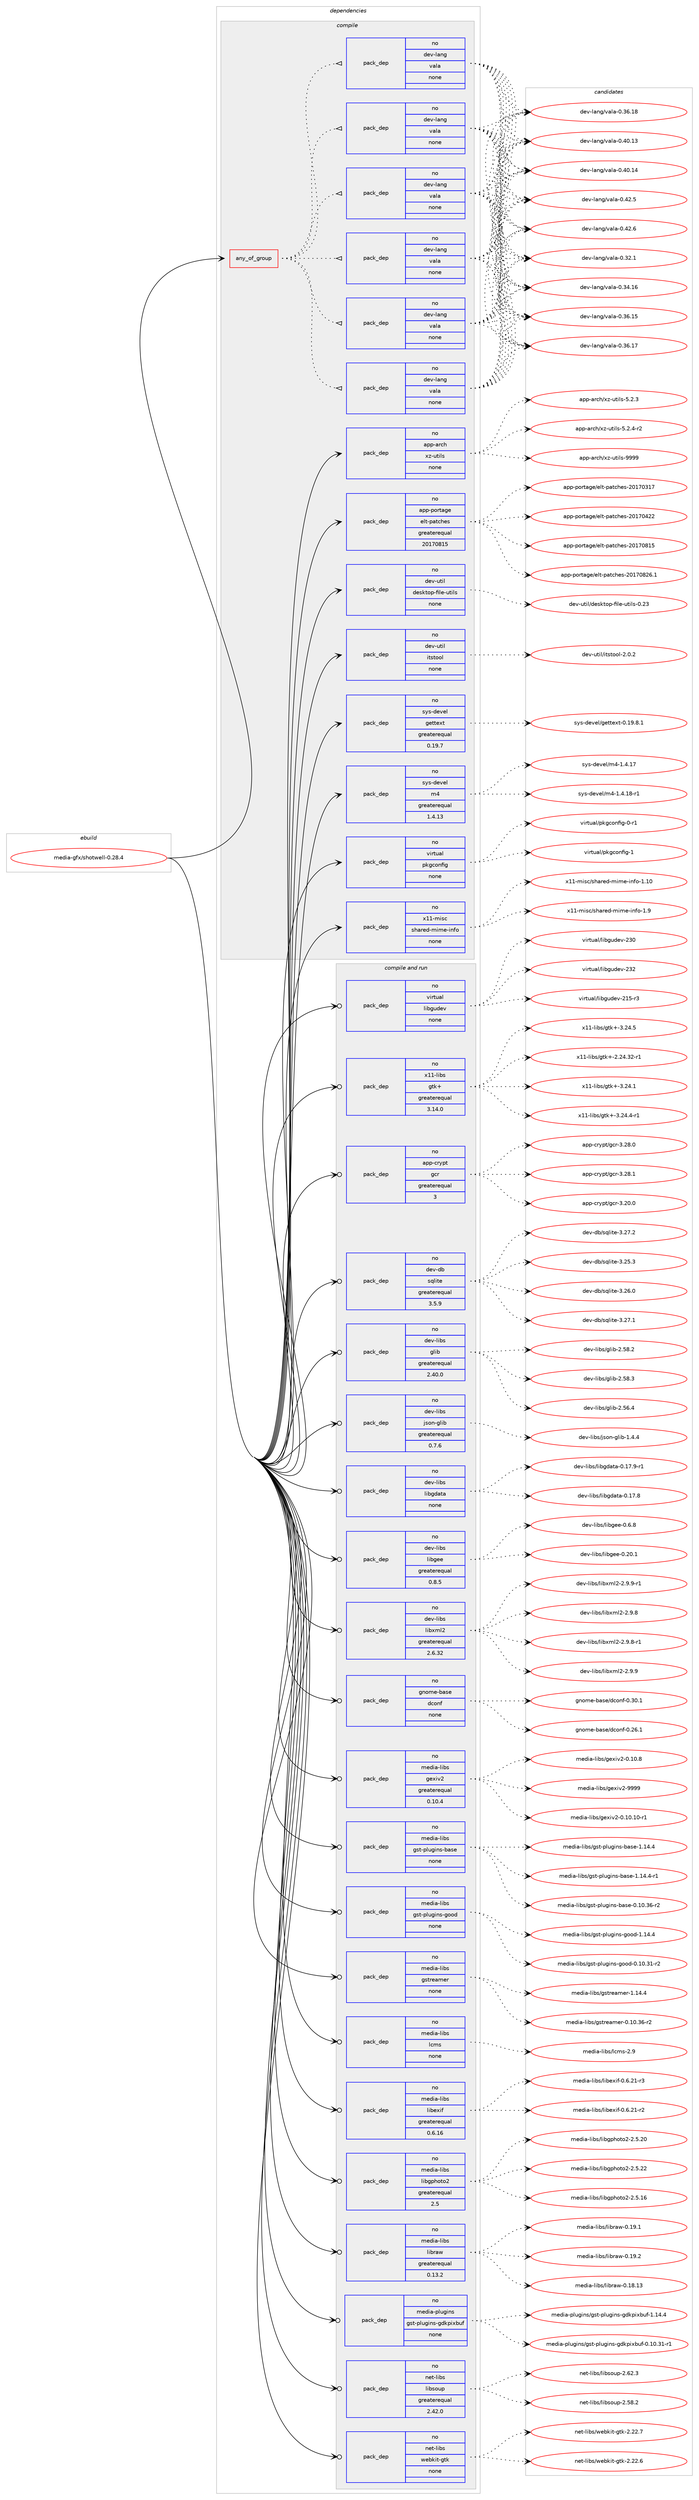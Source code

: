 digraph prolog {

# *************
# Graph options
# *************

newrank=true;
concentrate=true;
compound=true;
graph [rankdir=LR,fontname=Helvetica,fontsize=10,ranksep=1.5];#, ranksep=2.5, nodesep=0.2];
edge  [arrowhead=vee];
node  [fontname=Helvetica,fontsize=10];

# **********
# The ebuild
# **********

subgraph cluster_leftcol {
color=gray;
rank=same;
label=<<i>ebuild</i>>;
id [label="media-gfx/shotwell-0.28.4", color=red, width=4, href="../media-gfx/shotwell-0.28.4.svg"];
}

# ****************
# The dependencies
# ****************

subgraph cluster_midcol {
color=gray;
label=<<i>dependencies</i>>;
subgraph cluster_compile {
fillcolor="#eeeeee";
style=filled;
label=<<i>compile</i>>;
subgraph any24938 {
dependency1607715 [label=<<TABLE BORDER="0" CELLBORDER="1" CELLSPACING="0" CELLPADDING="4"><TR><TD CELLPADDING="10">any_of_group</TD></TR></TABLE>>, shape=none, color=red];subgraph pack1148778 {
dependency1607716 [label=<<TABLE BORDER="0" CELLBORDER="1" CELLSPACING="0" CELLPADDING="4" WIDTH="220"><TR><TD ROWSPAN="6" CELLPADDING="30">pack_dep</TD></TR><TR><TD WIDTH="110">no</TD></TR><TR><TD>dev-lang</TD></TR><TR><TD>vala</TD></TR><TR><TD>none</TD></TR><TR><TD></TD></TR></TABLE>>, shape=none, color=blue];
}
dependency1607715:e -> dependency1607716:w [weight=20,style="dotted",arrowhead="oinv"];
subgraph pack1148779 {
dependency1607717 [label=<<TABLE BORDER="0" CELLBORDER="1" CELLSPACING="0" CELLPADDING="4" WIDTH="220"><TR><TD ROWSPAN="6" CELLPADDING="30">pack_dep</TD></TR><TR><TD WIDTH="110">no</TD></TR><TR><TD>dev-lang</TD></TR><TR><TD>vala</TD></TR><TR><TD>none</TD></TR><TR><TD></TD></TR></TABLE>>, shape=none, color=blue];
}
dependency1607715:e -> dependency1607717:w [weight=20,style="dotted",arrowhead="oinv"];
subgraph pack1148780 {
dependency1607718 [label=<<TABLE BORDER="0" CELLBORDER="1" CELLSPACING="0" CELLPADDING="4" WIDTH="220"><TR><TD ROWSPAN="6" CELLPADDING="30">pack_dep</TD></TR><TR><TD WIDTH="110">no</TD></TR><TR><TD>dev-lang</TD></TR><TR><TD>vala</TD></TR><TR><TD>none</TD></TR><TR><TD></TD></TR></TABLE>>, shape=none, color=blue];
}
dependency1607715:e -> dependency1607718:w [weight=20,style="dotted",arrowhead="oinv"];
subgraph pack1148781 {
dependency1607719 [label=<<TABLE BORDER="0" CELLBORDER="1" CELLSPACING="0" CELLPADDING="4" WIDTH="220"><TR><TD ROWSPAN="6" CELLPADDING="30">pack_dep</TD></TR><TR><TD WIDTH="110">no</TD></TR><TR><TD>dev-lang</TD></TR><TR><TD>vala</TD></TR><TR><TD>none</TD></TR><TR><TD></TD></TR></TABLE>>, shape=none, color=blue];
}
dependency1607715:e -> dependency1607719:w [weight=20,style="dotted",arrowhead="oinv"];
subgraph pack1148782 {
dependency1607720 [label=<<TABLE BORDER="0" CELLBORDER="1" CELLSPACING="0" CELLPADDING="4" WIDTH="220"><TR><TD ROWSPAN="6" CELLPADDING="30">pack_dep</TD></TR><TR><TD WIDTH="110">no</TD></TR><TR><TD>dev-lang</TD></TR><TR><TD>vala</TD></TR><TR><TD>none</TD></TR><TR><TD></TD></TR></TABLE>>, shape=none, color=blue];
}
dependency1607715:e -> dependency1607720:w [weight=20,style="dotted",arrowhead="oinv"];
subgraph pack1148783 {
dependency1607721 [label=<<TABLE BORDER="0" CELLBORDER="1" CELLSPACING="0" CELLPADDING="4" WIDTH="220"><TR><TD ROWSPAN="6" CELLPADDING="30">pack_dep</TD></TR><TR><TD WIDTH="110">no</TD></TR><TR><TD>dev-lang</TD></TR><TR><TD>vala</TD></TR><TR><TD>none</TD></TR><TR><TD></TD></TR></TABLE>>, shape=none, color=blue];
}
dependency1607715:e -> dependency1607721:w [weight=20,style="dotted",arrowhead="oinv"];
}
id:e -> dependency1607715:w [weight=20,style="solid",arrowhead="vee"];
subgraph pack1148784 {
dependency1607722 [label=<<TABLE BORDER="0" CELLBORDER="1" CELLSPACING="0" CELLPADDING="4" WIDTH="220"><TR><TD ROWSPAN="6" CELLPADDING="30">pack_dep</TD></TR><TR><TD WIDTH="110">no</TD></TR><TR><TD>app-arch</TD></TR><TR><TD>xz-utils</TD></TR><TR><TD>none</TD></TR><TR><TD></TD></TR></TABLE>>, shape=none, color=blue];
}
id:e -> dependency1607722:w [weight=20,style="solid",arrowhead="vee"];
subgraph pack1148785 {
dependency1607723 [label=<<TABLE BORDER="0" CELLBORDER="1" CELLSPACING="0" CELLPADDING="4" WIDTH="220"><TR><TD ROWSPAN="6" CELLPADDING="30">pack_dep</TD></TR><TR><TD WIDTH="110">no</TD></TR><TR><TD>app-portage</TD></TR><TR><TD>elt-patches</TD></TR><TR><TD>greaterequal</TD></TR><TR><TD>20170815</TD></TR></TABLE>>, shape=none, color=blue];
}
id:e -> dependency1607723:w [weight=20,style="solid",arrowhead="vee"];
subgraph pack1148786 {
dependency1607724 [label=<<TABLE BORDER="0" CELLBORDER="1" CELLSPACING="0" CELLPADDING="4" WIDTH="220"><TR><TD ROWSPAN="6" CELLPADDING="30">pack_dep</TD></TR><TR><TD WIDTH="110">no</TD></TR><TR><TD>dev-util</TD></TR><TR><TD>desktop-file-utils</TD></TR><TR><TD>none</TD></TR><TR><TD></TD></TR></TABLE>>, shape=none, color=blue];
}
id:e -> dependency1607724:w [weight=20,style="solid",arrowhead="vee"];
subgraph pack1148787 {
dependency1607725 [label=<<TABLE BORDER="0" CELLBORDER="1" CELLSPACING="0" CELLPADDING="4" WIDTH="220"><TR><TD ROWSPAN="6" CELLPADDING="30">pack_dep</TD></TR><TR><TD WIDTH="110">no</TD></TR><TR><TD>dev-util</TD></TR><TR><TD>itstool</TD></TR><TR><TD>none</TD></TR><TR><TD></TD></TR></TABLE>>, shape=none, color=blue];
}
id:e -> dependency1607725:w [weight=20,style="solid",arrowhead="vee"];
subgraph pack1148788 {
dependency1607726 [label=<<TABLE BORDER="0" CELLBORDER="1" CELLSPACING="0" CELLPADDING="4" WIDTH="220"><TR><TD ROWSPAN="6" CELLPADDING="30">pack_dep</TD></TR><TR><TD WIDTH="110">no</TD></TR><TR><TD>sys-devel</TD></TR><TR><TD>gettext</TD></TR><TR><TD>greaterequal</TD></TR><TR><TD>0.19.7</TD></TR></TABLE>>, shape=none, color=blue];
}
id:e -> dependency1607726:w [weight=20,style="solid",arrowhead="vee"];
subgraph pack1148789 {
dependency1607727 [label=<<TABLE BORDER="0" CELLBORDER="1" CELLSPACING="0" CELLPADDING="4" WIDTH="220"><TR><TD ROWSPAN="6" CELLPADDING="30">pack_dep</TD></TR><TR><TD WIDTH="110">no</TD></TR><TR><TD>sys-devel</TD></TR><TR><TD>m4</TD></TR><TR><TD>greaterequal</TD></TR><TR><TD>1.4.13</TD></TR></TABLE>>, shape=none, color=blue];
}
id:e -> dependency1607727:w [weight=20,style="solid",arrowhead="vee"];
subgraph pack1148790 {
dependency1607728 [label=<<TABLE BORDER="0" CELLBORDER="1" CELLSPACING="0" CELLPADDING="4" WIDTH="220"><TR><TD ROWSPAN="6" CELLPADDING="30">pack_dep</TD></TR><TR><TD WIDTH="110">no</TD></TR><TR><TD>virtual</TD></TR><TR><TD>pkgconfig</TD></TR><TR><TD>none</TD></TR><TR><TD></TD></TR></TABLE>>, shape=none, color=blue];
}
id:e -> dependency1607728:w [weight=20,style="solid",arrowhead="vee"];
subgraph pack1148791 {
dependency1607729 [label=<<TABLE BORDER="0" CELLBORDER="1" CELLSPACING="0" CELLPADDING="4" WIDTH="220"><TR><TD ROWSPAN="6" CELLPADDING="30">pack_dep</TD></TR><TR><TD WIDTH="110">no</TD></TR><TR><TD>x11-misc</TD></TR><TR><TD>shared-mime-info</TD></TR><TR><TD>none</TD></TR><TR><TD></TD></TR></TABLE>>, shape=none, color=blue];
}
id:e -> dependency1607729:w [weight=20,style="solid",arrowhead="vee"];
}
subgraph cluster_compileandrun {
fillcolor="#eeeeee";
style=filled;
label=<<i>compile and run</i>>;
subgraph pack1148792 {
dependency1607730 [label=<<TABLE BORDER="0" CELLBORDER="1" CELLSPACING="0" CELLPADDING="4" WIDTH="220"><TR><TD ROWSPAN="6" CELLPADDING="30">pack_dep</TD></TR><TR><TD WIDTH="110">no</TD></TR><TR><TD>app-crypt</TD></TR><TR><TD>gcr</TD></TR><TR><TD>greaterequal</TD></TR><TR><TD>3</TD></TR></TABLE>>, shape=none, color=blue];
}
id:e -> dependency1607730:w [weight=20,style="solid",arrowhead="odotvee"];
subgraph pack1148793 {
dependency1607731 [label=<<TABLE BORDER="0" CELLBORDER="1" CELLSPACING="0" CELLPADDING="4" WIDTH="220"><TR><TD ROWSPAN="6" CELLPADDING="30">pack_dep</TD></TR><TR><TD WIDTH="110">no</TD></TR><TR><TD>dev-db</TD></TR><TR><TD>sqlite</TD></TR><TR><TD>greaterequal</TD></TR><TR><TD>3.5.9</TD></TR></TABLE>>, shape=none, color=blue];
}
id:e -> dependency1607731:w [weight=20,style="solid",arrowhead="odotvee"];
subgraph pack1148794 {
dependency1607732 [label=<<TABLE BORDER="0" CELLBORDER="1" CELLSPACING="0" CELLPADDING="4" WIDTH="220"><TR><TD ROWSPAN="6" CELLPADDING="30">pack_dep</TD></TR><TR><TD WIDTH="110">no</TD></TR><TR><TD>dev-libs</TD></TR><TR><TD>glib</TD></TR><TR><TD>greaterequal</TD></TR><TR><TD>2.40.0</TD></TR></TABLE>>, shape=none, color=blue];
}
id:e -> dependency1607732:w [weight=20,style="solid",arrowhead="odotvee"];
subgraph pack1148795 {
dependency1607733 [label=<<TABLE BORDER="0" CELLBORDER="1" CELLSPACING="0" CELLPADDING="4" WIDTH="220"><TR><TD ROWSPAN="6" CELLPADDING="30">pack_dep</TD></TR><TR><TD WIDTH="110">no</TD></TR><TR><TD>dev-libs</TD></TR><TR><TD>json-glib</TD></TR><TR><TD>greaterequal</TD></TR><TR><TD>0.7.6</TD></TR></TABLE>>, shape=none, color=blue];
}
id:e -> dependency1607733:w [weight=20,style="solid",arrowhead="odotvee"];
subgraph pack1148796 {
dependency1607734 [label=<<TABLE BORDER="0" CELLBORDER="1" CELLSPACING="0" CELLPADDING="4" WIDTH="220"><TR><TD ROWSPAN="6" CELLPADDING="30">pack_dep</TD></TR><TR><TD WIDTH="110">no</TD></TR><TR><TD>dev-libs</TD></TR><TR><TD>libgdata</TD></TR><TR><TD>none</TD></TR><TR><TD></TD></TR></TABLE>>, shape=none, color=blue];
}
id:e -> dependency1607734:w [weight=20,style="solid",arrowhead="odotvee"];
subgraph pack1148797 {
dependency1607735 [label=<<TABLE BORDER="0" CELLBORDER="1" CELLSPACING="0" CELLPADDING="4" WIDTH="220"><TR><TD ROWSPAN="6" CELLPADDING="30">pack_dep</TD></TR><TR><TD WIDTH="110">no</TD></TR><TR><TD>dev-libs</TD></TR><TR><TD>libgee</TD></TR><TR><TD>greaterequal</TD></TR><TR><TD>0.8.5</TD></TR></TABLE>>, shape=none, color=blue];
}
id:e -> dependency1607735:w [weight=20,style="solid",arrowhead="odotvee"];
subgraph pack1148798 {
dependency1607736 [label=<<TABLE BORDER="0" CELLBORDER="1" CELLSPACING="0" CELLPADDING="4" WIDTH="220"><TR><TD ROWSPAN="6" CELLPADDING="30">pack_dep</TD></TR><TR><TD WIDTH="110">no</TD></TR><TR><TD>dev-libs</TD></TR><TR><TD>libxml2</TD></TR><TR><TD>greaterequal</TD></TR><TR><TD>2.6.32</TD></TR></TABLE>>, shape=none, color=blue];
}
id:e -> dependency1607736:w [weight=20,style="solid",arrowhead="odotvee"];
subgraph pack1148799 {
dependency1607737 [label=<<TABLE BORDER="0" CELLBORDER="1" CELLSPACING="0" CELLPADDING="4" WIDTH="220"><TR><TD ROWSPAN="6" CELLPADDING="30">pack_dep</TD></TR><TR><TD WIDTH="110">no</TD></TR><TR><TD>gnome-base</TD></TR><TR><TD>dconf</TD></TR><TR><TD>none</TD></TR><TR><TD></TD></TR></TABLE>>, shape=none, color=blue];
}
id:e -> dependency1607737:w [weight=20,style="solid",arrowhead="odotvee"];
subgraph pack1148800 {
dependency1607738 [label=<<TABLE BORDER="0" CELLBORDER="1" CELLSPACING="0" CELLPADDING="4" WIDTH="220"><TR><TD ROWSPAN="6" CELLPADDING="30">pack_dep</TD></TR><TR><TD WIDTH="110">no</TD></TR><TR><TD>media-libs</TD></TR><TR><TD>gexiv2</TD></TR><TR><TD>greaterequal</TD></TR><TR><TD>0.10.4</TD></TR></TABLE>>, shape=none, color=blue];
}
id:e -> dependency1607738:w [weight=20,style="solid",arrowhead="odotvee"];
subgraph pack1148801 {
dependency1607739 [label=<<TABLE BORDER="0" CELLBORDER="1" CELLSPACING="0" CELLPADDING="4" WIDTH="220"><TR><TD ROWSPAN="6" CELLPADDING="30">pack_dep</TD></TR><TR><TD WIDTH="110">no</TD></TR><TR><TD>media-libs</TD></TR><TR><TD>gst-plugins-base</TD></TR><TR><TD>none</TD></TR><TR><TD></TD></TR></TABLE>>, shape=none, color=blue];
}
id:e -> dependency1607739:w [weight=20,style="solid",arrowhead="odotvee"];
subgraph pack1148802 {
dependency1607740 [label=<<TABLE BORDER="0" CELLBORDER="1" CELLSPACING="0" CELLPADDING="4" WIDTH="220"><TR><TD ROWSPAN="6" CELLPADDING="30">pack_dep</TD></TR><TR><TD WIDTH="110">no</TD></TR><TR><TD>media-libs</TD></TR><TR><TD>gst-plugins-good</TD></TR><TR><TD>none</TD></TR><TR><TD></TD></TR></TABLE>>, shape=none, color=blue];
}
id:e -> dependency1607740:w [weight=20,style="solid",arrowhead="odotvee"];
subgraph pack1148803 {
dependency1607741 [label=<<TABLE BORDER="0" CELLBORDER="1" CELLSPACING="0" CELLPADDING="4" WIDTH="220"><TR><TD ROWSPAN="6" CELLPADDING="30">pack_dep</TD></TR><TR><TD WIDTH="110">no</TD></TR><TR><TD>media-libs</TD></TR><TR><TD>gstreamer</TD></TR><TR><TD>none</TD></TR><TR><TD></TD></TR></TABLE>>, shape=none, color=blue];
}
id:e -> dependency1607741:w [weight=20,style="solid",arrowhead="odotvee"];
subgraph pack1148804 {
dependency1607742 [label=<<TABLE BORDER="0" CELLBORDER="1" CELLSPACING="0" CELLPADDING="4" WIDTH="220"><TR><TD ROWSPAN="6" CELLPADDING="30">pack_dep</TD></TR><TR><TD WIDTH="110">no</TD></TR><TR><TD>media-libs</TD></TR><TR><TD>lcms</TD></TR><TR><TD>none</TD></TR><TR><TD></TD></TR></TABLE>>, shape=none, color=blue];
}
id:e -> dependency1607742:w [weight=20,style="solid",arrowhead="odotvee"];
subgraph pack1148805 {
dependency1607743 [label=<<TABLE BORDER="0" CELLBORDER="1" CELLSPACING="0" CELLPADDING="4" WIDTH="220"><TR><TD ROWSPAN="6" CELLPADDING="30">pack_dep</TD></TR><TR><TD WIDTH="110">no</TD></TR><TR><TD>media-libs</TD></TR><TR><TD>libexif</TD></TR><TR><TD>greaterequal</TD></TR><TR><TD>0.6.16</TD></TR></TABLE>>, shape=none, color=blue];
}
id:e -> dependency1607743:w [weight=20,style="solid",arrowhead="odotvee"];
subgraph pack1148806 {
dependency1607744 [label=<<TABLE BORDER="0" CELLBORDER="1" CELLSPACING="0" CELLPADDING="4" WIDTH="220"><TR><TD ROWSPAN="6" CELLPADDING="30">pack_dep</TD></TR><TR><TD WIDTH="110">no</TD></TR><TR><TD>media-libs</TD></TR><TR><TD>libgphoto2</TD></TR><TR><TD>greaterequal</TD></TR><TR><TD>2.5</TD></TR></TABLE>>, shape=none, color=blue];
}
id:e -> dependency1607744:w [weight=20,style="solid",arrowhead="odotvee"];
subgraph pack1148807 {
dependency1607745 [label=<<TABLE BORDER="0" CELLBORDER="1" CELLSPACING="0" CELLPADDING="4" WIDTH="220"><TR><TD ROWSPAN="6" CELLPADDING="30">pack_dep</TD></TR><TR><TD WIDTH="110">no</TD></TR><TR><TD>media-libs</TD></TR><TR><TD>libraw</TD></TR><TR><TD>greaterequal</TD></TR><TR><TD>0.13.2</TD></TR></TABLE>>, shape=none, color=blue];
}
id:e -> dependency1607745:w [weight=20,style="solid",arrowhead="odotvee"];
subgraph pack1148808 {
dependency1607746 [label=<<TABLE BORDER="0" CELLBORDER="1" CELLSPACING="0" CELLPADDING="4" WIDTH="220"><TR><TD ROWSPAN="6" CELLPADDING="30">pack_dep</TD></TR><TR><TD WIDTH="110">no</TD></TR><TR><TD>media-plugins</TD></TR><TR><TD>gst-plugins-gdkpixbuf</TD></TR><TR><TD>none</TD></TR><TR><TD></TD></TR></TABLE>>, shape=none, color=blue];
}
id:e -> dependency1607746:w [weight=20,style="solid",arrowhead="odotvee"];
subgraph pack1148809 {
dependency1607747 [label=<<TABLE BORDER="0" CELLBORDER="1" CELLSPACING="0" CELLPADDING="4" WIDTH="220"><TR><TD ROWSPAN="6" CELLPADDING="30">pack_dep</TD></TR><TR><TD WIDTH="110">no</TD></TR><TR><TD>net-libs</TD></TR><TR><TD>libsoup</TD></TR><TR><TD>greaterequal</TD></TR><TR><TD>2.42.0</TD></TR></TABLE>>, shape=none, color=blue];
}
id:e -> dependency1607747:w [weight=20,style="solid",arrowhead="odotvee"];
subgraph pack1148810 {
dependency1607748 [label=<<TABLE BORDER="0" CELLBORDER="1" CELLSPACING="0" CELLPADDING="4" WIDTH="220"><TR><TD ROWSPAN="6" CELLPADDING="30">pack_dep</TD></TR><TR><TD WIDTH="110">no</TD></TR><TR><TD>net-libs</TD></TR><TR><TD>webkit-gtk</TD></TR><TR><TD>none</TD></TR><TR><TD></TD></TR></TABLE>>, shape=none, color=blue];
}
id:e -> dependency1607748:w [weight=20,style="solid",arrowhead="odotvee"];
subgraph pack1148811 {
dependency1607749 [label=<<TABLE BORDER="0" CELLBORDER="1" CELLSPACING="0" CELLPADDING="4" WIDTH="220"><TR><TD ROWSPAN="6" CELLPADDING="30">pack_dep</TD></TR><TR><TD WIDTH="110">no</TD></TR><TR><TD>virtual</TD></TR><TR><TD>libgudev</TD></TR><TR><TD>none</TD></TR><TR><TD></TD></TR></TABLE>>, shape=none, color=blue];
}
id:e -> dependency1607749:w [weight=20,style="solid",arrowhead="odotvee"];
subgraph pack1148812 {
dependency1607750 [label=<<TABLE BORDER="0" CELLBORDER="1" CELLSPACING="0" CELLPADDING="4" WIDTH="220"><TR><TD ROWSPAN="6" CELLPADDING="30">pack_dep</TD></TR><TR><TD WIDTH="110">no</TD></TR><TR><TD>x11-libs</TD></TR><TR><TD>gtk+</TD></TR><TR><TD>greaterequal</TD></TR><TR><TD>3.14.0</TD></TR></TABLE>>, shape=none, color=blue];
}
id:e -> dependency1607750:w [weight=20,style="solid",arrowhead="odotvee"];
}
subgraph cluster_run {
fillcolor="#eeeeee";
style=filled;
label=<<i>run</i>>;
}
}

# **************
# The candidates
# **************

subgraph cluster_choices {
rank=same;
color=gray;
label=<<i>candidates</i>>;

subgraph choice1148778 {
color=black;
nodesep=1;
choice100101118451089711010347118971089745484651504649 [label="dev-lang/vala-0.32.1", color=red, width=4,href="../dev-lang/vala-0.32.1.svg"];
choice10010111845108971101034711897108974548465152464954 [label="dev-lang/vala-0.34.16", color=red, width=4,href="../dev-lang/vala-0.34.16.svg"];
choice10010111845108971101034711897108974548465154464953 [label="dev-lang/vala-0.36.15", color=red, width=4,href="../dev-lang/vala-0.36.15.svg"];
choice10010111845108971101034711897108974548465154464955 [label="dev-lang/vala-0.36.17", color=red, width=4,href="../dev-lang/vala-0.36.17.svg"];
choice10010111845108971101034711897108974548465154464956 [label="dev-lang/vala-0.36.18", color=red, width=4,href="../dev-lang/vala-0.36.18.svg"];
choice10010111845108971101034711897108974548465248464951 [label="dev-lang/vala-0.40.13", color=red, width=4,href="../dev-lang/vala-0.40.13.svg"];
choice10010111845108971101034711897108974548465248464952 [label="dev-lang/vala-0.40.14", color=red, width=4,href="../dev-lang/vala-0.40.14.svg"];
choice100101118451089711010347118971089745484652504653 [label="dev-lang/vala-0.42.5", color=red, width=4,href="../dev-lang/vala-0.42.5.svg"];
choice100101118451089711010347118971089745484652504654 [label="dev-lang/vala-0.42.6", color=red, width=4,href="../dev-lang/vala-0.42.6.svg"];
dependency1607716:e -> choice100101118451089711010347118971089745484651504649:w [style=dotted,weight="100"];
dependency1607716:e -> choice10010111845108971101034711897108974548465152464954:w [style=dotted,weight="100"];
dependency1607716:e -> choice10010111845108971101034711897108974548465154464953:w [style=dotted,weight="100"];
dependency1607716:e -> choice10010111845108971101034711897108974548465154464955:w [style=dotted,weight="100"];
dependency1607716:e -> choice10010111845108971101034711897108974548465154464956:w [style=dotted,weight="100"];
dependency1607716:e -> choice10010111845108971101034711897108974548465248464951:w [style=dotted,weight="100"];
dependency1607716:e -> choice10010111845108971101034711897108974548465248464952:w [style=dotted,weight="100"];
dependency1607716:e -> choice100101118451089711010347118971089745484652504653:w [style=dotted,weight="100"];
dependency1607716:e -> choice100101118451089711010347118971089745484652504654:w [style=dotted,weight="100"];
}
subgraph choice1148779 {
color=black;
nodesep=1;
choice100101118451089711010347118971089745484651504649 [label="dev-lang/vala-0.32.1", color=red, width=4,href="../dev-lang/vala-0.32.1.svg"];
choice10010111845108971101034711897108974548465152464954 [label="dev-lang/vala-0.34.16", color=red, width=4,href="../dev-lang/vala-0.34.16.svg"];
choice10010111845108971101034711897108974548465154464953 [label="dev-lang/vala-0.36.15", color=red, width=4,href="../dev-lang/vala-0.36.15.svg"];
choice10010111845108971101034711897108974548465154464955 [label="dev-lang/vala-0.36.17", color=red, width=4,href="../dev-lang/vala-0.36.17.svg"];
choice10010111845108971101034711897108974548465154464956 [label="dev-lang/vala-0.36.18", color=red, width=4,href="../dev-lang/vala-0.36.18.svg"];
choice10010111845108971101034711897108974548465248464951 [label="dev-lang/vala-0.40.13", color=red, width=4,href="../dev-lang/vala-0.40.13.svg"];
choice10010111845108971101034711897108974548465248464952 [label="dev-lang/vala-0.40.14", color=red, width=4,href="../dev-lang/vala-0.40.14.svg"];
choice100101118451089711010347118971089745484652504653 [label="dev-lang/vala-0.42.5", color=red, width=4,href="../dev-lang/vala-0.42.5.svg"];
choice100101118451089711010347118971089745484652504654 [label="dev-lang/vala-0.42.6", color=red, width=4,href="../dev-lang/vala-0.42.6.svg"];
dependency1607717:e -> choice100101118451089711010347118971089745484651504649:w [style=dotted,weight="100"];
dependency1607717:e -> choice10010111845108971101034711897108974548465152464954:w [style=dotted,weight="100"];
dependency1607717:e -> choice10010111845108971101034711897108974548465154464953:w [style=dotted,weight="100"];
dependency1607717:e -> choice10010111845108971101034711897108974548465154464955:w [style=dotted,weight="100"];
dependency1607717:e -> choice10010111845108971101034711897108974548465154464956:w [style=dotted,weight="100"];
dependency1607717:e -> choice10010111845108971101034711897108974548465248464951:w [style=dotted,weight="100"];
dependency1607717:e -> choice10010111845108971101034711897108974548465248464952:w [style=dotted,weight="100"];
dependency1607717:e -> choice100101118451089711010347118971089745484652504653:w [style=dotted,weight="100"];
dependency1607717:e -> choice100101118451089711010347118971089745484652504654:w [style=dotted,weight="100"];
}
subgraph choice1148780 {
color=black;
nodesep=1;
choice100101118451089711010347118971089745484651504649 [label="dev-lang/vala-0.32.1", color=red, width=4,href="../dev-lang/vala-0.32.1.svg"];
choice10010111845108971101034711897108974548465152464954 [label="dev-lang/vala-0.34.16", color=red, width=4,href="../dev-lang/vala-0.34.16.svg"];
choice10010111845108971101034711897108974548465154464953 [label="dev-lang/vala-0.36.15", color=red, width=4,href="../dev-lang/vala-0.36.15.svg"];
choice10010111845108971101034711897108974548465154464955 [label="dev-lang/vala-0.36.17", color=red, width=4,href="../dev-lang/vala-0.36.17.svg"];
choice10010111845108971101034711897108974548465154464956 [label="dev-lang/vala-0.36.18", color=red, width=4,href="../dev-lang/vala-0.36.18.svg"];
choice10010111845108971101034711897108974548465248464951 [label="dev-lang/vala-0.40.13", color=red, width=4,href="../dev-lang/vala-0.40.13.svg"];
choice10010111845108971101034711897108974548465248464952 [label="dev-lang/vala-0.40.14", color=red, width=4,href="../dev-lang/vala-0.40.14.svg"];
choice100101118451089711010347118971089745484652504653 [label="dev-lang/vala-0.42.5", color=red, width=4,href="../dev-lang/vala-0.42.5.svg"];
choice100101118451089711010347118971089745484652504654 [label="dev-lang/vala-0.42.6", color=red, width=4,href="../dev-lang/vala-0.42.6.svg"];
dependency1607718:e -> choice100101118451089711010347118971089745484651504649:w [style=dotted,weight="100"];
dependency1607718:e -> choice10010111845108971101034711897108974548465152464954:w [style=dotted,weight="100"];
dependency1607718:e -> choice10010111845108971101034711897108974548465154464953:w [style=dotted,weight="100"];
dependency1607718:e -> choice10010111845108971101034711897108974548465154464955:w [style=dotted,weight="100"];
dependency1607718:e -> choice10010111845108971101034711897108974548465154464956:w [style=dotted,weight="100"];
dependency1607718:e -> choice10010111845108971101034711897108974548465248464951:w [style=dotted,weight="100"];
dependency1607718:e -> choice10010111845108971101034711897108974548465248464952:w [style=dotted,weight="100"];
dependency1607718:e -> choice100101118451089711010347118971089745484652504653:w [style=dotted,weight="100"];
dependency1607718:e -> choice100101118451089711010347118971089745484652504654:w [style=dotted,weight="100"];
}
subgraph choice1148781 {
color=black;
nodesep=1;
choice100101118451089711010347118971089745484651504649 [label="dev-lang/vala-0.32.1", color=red, width=4,href="../dev-lang/vala-0.32.1.svg"];
choice10010111845108971101034711897108974548465152464954 [label="dev-lang/vala-0.34.16", color=red, width=4,href="../dev-lang/vala-0.34.16.svg"];
choice10010111845108971101034711897108974548465154464953 [label="dev-lang/vala-0.36.15", color=red, width=4,href="../dev-lang/vala-0.36.15.svg"];
choice10010111845108971101034711897108974548465154464955 [label="dev-lang/vala-0.36.17", color=red, width=4,href="../dev-lang/vala-0.36.17.svg"];
choice10010111845108971101034711897108974548465154464956 [label="dev-lang/vala-0.36.18", color=red, width=4,href="../dev-lang/vala-0.36.18.svg"];
choice10010111845108971101034711897108974548465248464951 [label="dev-lang/vala-0.40.13", color=red, width=4,href="../dev-lang/vala-0.40.13.svg"];
choice10010111845108971101034711897108974548465248464952 [label="dev-lang/vala-0.40.14", color=red, width=4,href="../dev-lang/vala-0.40.14.svg"];
choice100101118451089711010347118971089745484652504653 [label="dev-lang/vala-0.42.5", color=red, width=4,href="../dev-lang/vala-0.42.5.svg"];
choice100101118451089711010347118971089745484652504654 [label="dev-lang/vala-0.42.6", color=red, width=4,href="../dev-lang/vala-0.42.6.svg"];
dependency1607719:e -> choice100101118451089711010347118971089745484651504649:w [style=dotted,weight="100"];
dependency1607719:e -> choice10010111845108971101034711897108974548465152464954:w [style=dotted,weight="100"];
dependency1607719:e -> choice10010111845108971101034711897108974548465154464953:w [style=dotted,weight="100"];
dependency1607719:e -> choice10010111845108971101034711897108974548465154464955:w [style=dotted,weight="100"];
dependency1607719:e -> choice10010111845108971101034711897108974548465154464956:w [style=dotted,weight="100"];
dependency1607719:e -> choice10010111845108971101034711897108974548465248464951:w [style=dotted,weight="100"];
dependency1607719:e -> choice10010111845108971101034711897108974548465248464952:w [style=dotted,weight="100"];
dependency1607719:e -> choice100101118451089711010347118971089745484652504653:w [style=dotted,weight="100"];
dependency1607719:e -> choice100101118451089711010347118971089745484652504654:w [style=dotted,weight="100"];
}
subgraph choice1148782 {
color=black;
nodesep=1;
choice100101118451089711010347118971089745484651504649 [label="dev-lang/vala-0.32.1", color=red, width=4,href="../dev-lang/vala-0.32.1.svg"];
choice10010111845108971101034711897108974548465152464954 [label="dev-lang/vala-0.34.16", color=red, width=4,href="../dev-lang/vala-0.34.16.svg"];
choice10010111845108971101034711897108974548465154464953 [label="dev-lang/vala-0.36.15", color=red, width=4,href="../dev-lang/vala-0.36.15.svg"];
choice10010111845108971101034711897108974548465154464955 [label="dev-lang/vala-0.36.17", color=red, width=4,href="../dev-lang/vala-0.36.17.svg"];
choice10010111845108971101034711897108974548465154464956 [label="dev-lang/vala-0.36.18", color=red, width=4,href="../dev-lang/vala-0.36.18.svg"];
choice10010111845108971101034711897108974548465248464951 [label="dev-lang/vala-0.40.13", color=red, width=4,href="../dev-lang/vala-0.40.13.svg"];
choice10010111845108971101034711897108974548465248464952 [label="dev-lang/vala-0.40.14", color=red, width=4,href="../dev-lang/vala-0.40.14.svg"];
choice100101118451089711010347118971089745484652504653 [label="dev-lang/vala-0.42.5", color=red, width=4,href="../dev-lang/vala-0.42.5.svg"];
choice100101118451089711010347118971089745484652504654 [label="dev-lang/vala-0.42.6", color=red, width=4,href="../dev-lang/vala-0.42.6.svg"];
dependency1607720:e -> choice100101118451089711010347118971089745484651504649:w [style=dotted,weight="100"];
dependency1607720:e -> choice10010111845108971101034711897108974548465152464954:w [style=dotted,weight="100"];
dependency1607720:e -> choice10010111845108971101034711897108974548465154464953:w [style=dotted,weight="100"];
dependency1607720:e -> choice10010111845108971101034711897108974548465154464955:w [style=dotted,weight="100"];
dependency1607720:e -> choice10010111845108971101034711897108974548465154464956:w [style=dotted,weight="100"];
dependency1607720:e -> choice10010111845108971101034711897108974548465248464951:w [style=dotted,weight="100"];
dependency1607720:e -> choice10010111845108971101034711897108974548465248464952:w [style=dotted,weight="100"];
dependency1607720:e -> choice100101118451089711010347118971089745484652504653:w [style=dotted,weight="100"];
dependency1607720:e -> choice100101118451089711010347118971089745484652504654:w [style=dotted,weight="100"];
}
subgraph choice1148783 {
color=black;
nodesep=1;
choice100101118451089711010347118971089745484651504649 [label="dev-lang/vala-0.32.1", color=red, width=4,href="../dev-lang/vala-0.32.1.svg"];
choice10010111845108971101034711897108974548465152464954 [label="dev-lang/vala-0.34.16", color=red, width=4,href="../dev-lang/vala-0.34.16.svg"];
choice10010111845108971101034711897108974548465154464953 [label="dev-lang/vala-0.36.15", color=red, width=4,href="../dev-lang/vala-0.36.15.svg"];
choice10010111845108971101034711897108974548465154464955 [label="dev-lang/vala-0.36.17", color=red, width=4,href="../dev-lang/vala-0.36.17.svg"];
choice10010111845108971101034711897108974548465154464956 [label="dev-lang/vala-0.36.18", color=red, width=4,href="../dev-lang/vala-0.36.18.svg"];
choice10010111845108971101034711897108974548465248464951 [label="dev-lang/vala-0.40.13", color=red, width=4,href="../dev-lang/vala-0.40.13.svg"];
choice10010111845108971101034711897108974548465248464952 [label="dev-lang/vala-0.40.14", color=red, width=4,href="../dev-lang/vala-0.40.14.svg"];
choice100101118451089711010347118971089745484652504653 [label="dev-lang/vala-0.42.5", color=red, width=4,href="../dev-lang/vala-0.42.5.svg"];
choice100101118451089711010347118971089745484652504654 [label="dev-lang/vala-0.42.6", color=red, width=4,href="../dev-lang/vala-0.42.6.svg"];
dependency1607721:e -> choice100101118451089711010347118971089745484651504649:w [style=dotted,weight="100"];
dependency1607721:e -> choice10010111845108971101034711897108974548465152464954:w [style=dotted,weight="100"];
dependency1607721:e -> choice10010111845108971101034711897108974548465154464953:w [style=dotted,weight="100"];
dependency1607721:e -> choice10010111845108971101034711897108974548465154464955:w [style=dotted,weight="100"];
dependency1607721:e -> choice10010111845108971101034711897108974548465154464956:w [style=dotted,weight="100"];
dependency1607721:e -> choice10010111845108971101034711897108974548465248464951:w [style=dotted,weight="100"];
dependency1607721:e -> choice10010111845108971101034711897108974548465248464952:w [style=dotted,weight="100"];
dependency1607721:e -> choice100101118451089711010347118971089745484652504653:w [style=dotted,weight="100"];
dependency1607721:e -> choice100101118451089711010347118971089745484652504654:w [style=dotted,weight="100"];
}
subgraph choice1148784 {
color=black;
nodesep=1;
choice971121124597114991044712012245117116105108115455346504651 [label="app-arch/xz-utils-5.2.3", color=red, width=4,href="../app-arch/xz-utils-5.2.3.svg"];
choice9711211245971149910447120122451171161051081154553465046524511450 [label="app-arch/xz-utils-5.2.4-r2", color=red, width=4,href="../app-arch/xz-utils-5.2.4-r2.svg"];
choice9711211245971149910447120122451171161051081154557575757 [label="app-arch/xz-utils-9999", color=red, width=4,href="../app-arch/xz-utils-9999.svg"];
dependency1607722:e -> choice971121124597114991044712012245117116105108115455346504651:w [style=dotted,weight="100"];
dependency1607722:e -> choice9711211245971149910447120122451171161051081154553465046524511450:w [style=dotted,weight="100"];
dependency1607722:e -> choice9711211245971149910447120122451171161051081154557575757:w [style=dotted,weight="100"];
}
subgraph choice1148785 {
color=black;
nodesep=1;
choice97112112451121111141169710310147101108116451129711699104101115455048495548514955 [label="app-portage/elt-patches-20170317", color=red, width=4,href="../app-portage/elt-patches-20170317.svg"];
choice97112112451121111141169710310147101108116451129711699104101115455048495548525050 [label="app-portage/elt-patches-20170422", color=red, width=4,href="../app-portage/elt-patches-20170422.svg"];
choice97112112451121111141169710310147101108116451129711699104101115455048495548564953 [label="app-portage/elt-patches-20170815", color=red, width=4,href="../app-portage/elt-patches-20170815.svg"];
choice971121124511211111411697103101471011081164511297116991041011154550484955485650544649 [label="app-portage/elt-patches-20170826.1", color=red, width=4,href="../app-portage/elt-patches-20170826.1.svg"];
dependency1607723:e -> choice97112112451121111141169710310147101108116451129711699104101115455048495548514955:w [style=dotted,weight="100"];
dependency1607723:e -> choice97112112451121111141169710310147101108116451129711699104101115455048495548525050:w [style=dotted,weight="100"];
dependency1607723:e -> choice97112112451121111141169710310147101108116451129711699104101115455048495548564953:w [style=dotted,weight="100"];
dependency1607723:e -> choice971121124511211111411697103101471011081164511297116991041011154550484955485650544649:w [style=dotted,weight="100"];
}
subgraph choice1148786 {
color=black;
nodesep=1;
choice100101118451171161051084710010111510711611111245102105108101451171161051081154548465051 [label="dev-util/desktop-file-utils-0.23", color=red, width=4,href="../dev-util/desktop-file-utils-0.23.svg"];
dependency1607724:e -> choice100101118451171161051084710010111510711611111245102105108101451171161051081154548465051:w [style=dotted,weight="100"];
}
subgraph choice1148787 {
color=black;
nodesep=1;
choice1001011184511711610510847105116115116111111108455046484650 [label="dev-util/itstool-2.0.2", color=red, width=4,href="../dev-util/itstool-2.0.2.svg"];
dependency1607725:e -> choice1001011184511711610510847105116115116111111108455046484650:w [style=dotted,weight="100"];
}
subgraph choice1148788 {
color=black;
nodesep=1;
choice1151211154510010111810110847103101116116101120116454846495746564649 [label="sys-devel/gettext-0.19.8.1", color=red, width=4,href="../sys-devel/gettext-0.19.8.1.svg"];
dependency1607726:e -> choice1151211154510010111810110847103101116116101120116454846495746564649:w [style=dotted,weight="100"];
}
subgraph choice1148789 {
color=black;
nodesep=1;
choice11512111545100101118101108471095245494652464955 [label="sys-devel/m4-1.4.17", color=red, width=4,href="../sys-devel/m4-1.4.17.svg"];
choice115121115451001011181011084710952454946524649564511449 [label="sys-devel/m4-1.4.18-r1", color=red, width=4,href="../sys-devel/m4-1.4.18-r1.svg"];
dependency1607727:e -> choice11512111545100101118101108471095245494652464955:w [style=dotted,weight="100"];
dependency1607727:e -> choice115121115451001011181011084710952454946524649564511449:w [style=dotted,weight="100"];
}
subgraph choice1148790 {
color=black;
nodesep=1;
choice11810511411611797108471121071039911111010210510345484511449 [label="virtual/pkgconfig-0-r1", color=red, width=4,href="../virtual/pkgconfig-0-r1.svg"];
choice1181051141161179710847112107103991111101021051034549 [label="virtual/pkgconfig-1", color=red, width=4,href="../virtual/pkgconfig-1.svg"];
dependency1607728:e -> choice11810511411611797108471121071039911111010210510345484511449:w [style=dotted,weight="100"];
dependency1607728:e -> choice1181051141161179710847112107103991111101021051034549:w [style=dotted,weight="100"];
}
subgraph choice1148791 {
color=black;
nodesep=1;
choice12049494510910511599471151049711410110045109105109101451051101021114549464948 [label="x11-misc/shared-mime-info-1.10", color=red, width=4,href="../x11-misc/shared-mime-info-1.10.svg"];
choice120494945109105115994711510497114101100451091051091014510511010211145494657 [label="x11-misc/shared-mime-info-1.9", color=red, width=4,href="../x11-misc/shared-mime-info-1.9.svg"];
dependency1607729:e -> choice12049494510910511599471151049711410110045109105109101451051101021114549464948:w [style=dotted,weight="100"];
dependency1607729:e -> choice120494945109105115994711510497114101100451091051091014510511010211145494657:w [style=dotted,weight="100"];
}
subgraph choice1148792 {
color=black;
nodesep=1;
choice971121124599114121112116471039911445514650484648 [label="app-crypt/gcr-3.20.0", color=red, width=4,href="../app-crypt/gcr-3.20.0.svg"];
choice971121124599114121112116471039911445514650564648 [label="app-crypt/gcr-3.28.0", color=red, width=4,href="../app-crypt/gcr-3.28.0.svg"];
choice971121124599114121112116471039911445514650564649 [label="app-crypt/gcr-3.28.1", color=red, width=4,href="../app-crypt/gcr-3.28.1.svg"];
dependency1607730:e -> choice971121124599114121112116471039911445514650484648:w [style=dotted,weight="100"];
dependency1607730:e -> choice971121124599114121112116471039911445514650564648:w [style=dotted,weight="100"];
dependency1607730:e -> choice971121124599114121112116471039911445514650564649:w [style=dotted,weight="100"];
}
subgraph choice1148793 {
color=black;
nodesep=1;
choice10010111845100984711511310810511610145514650534651 [label="dev-db/sqlite-3.25.3", color=red, width=4,href="../dev-db/sqlite-3.25.3.svg"];
choice10010111845100984711511310810511610145514650544648 [label="dev-db/sqlite-3.26.0", color=red, width=4,href="../dev-db/sqlite-3.26.0.svg"];
choice10010111845100984711511310810511610145514650554649 [label="dev-db/sqlite-3.27.1", color=red, width=4,href="../dev-db/sqlite-3.27.1.svg"];
choice10010111845100984711511310810511610145514650554650 [label="dev-db/sqlite-3.27.2", color=red, width=4,href="../dev-db/sqlite-3.27.2.svg"];
dependency1607731:e -> choice10010111845100984711511310810511610145514650534651:w [style=dotted,weight="100"];
dependency1607731:e -> choice10010111845100984711511310810511610145514650544648:w [style=dotted,weight="100"];
dependency1607731:e -> choice10010111845100984711511310810511610145514650554649:w [style=dotted,weight="100"];
dependency1607731:e -> choice10010111845100984711511310810511610145514650554650:w [style=dotted,weight="100"];
}
subgraph choice1148794 {
color=black;
nodesep=1;
choice1001011184510810598115471031081059845504653544652 [label="dev-libs/glib-2.56.4", color=red, width=4,href="../dev-libs/glib-2.56.4.svg"];
choice1001011184510810598115471031081059845504653564650 [label="dev-libs/glib-2.58.2", color=red, width=4,href="../dev-libs/glib-2.58.2.svg"];
choice1001011184510810598115471031081059845504653564651 [label="dev-libs/glib-2.58.3", color=red, width=4,href="../dev-libs/glib-2.58.3.svg"];
dependency1607732:e -> choice1001011184510810598115471031081059845504653544652:w [style=dotted,weight="100"];
dependency1607732:e -> choice1001011184510810598115471031081059845504653564650:w [style=dotted,weight="100"];
dependency1607732:e -> choice1001011184510810598115471031081059845504653564651:w [style=dotted,weight="100"];
}
subgraph choice1148795 {
color=black;
nodesep=1;
choice1001011184510810598115471061151111104510310810598454946524652 [label="dev-libs/json-glib-1.4.4", color=red, width=4,href="../dev-libs/json-glib-1.4.4.svg"];
dependency1607733:e -> choice1001011184510810598115471061151111104510310810598454946524652:w [style=dotted,weight="100"];
}
subgraph choice1148796 {
color=black;
nodesep=1;
choice10010111845108105981154710810598103100971169745484649554656 [label="dev-libs/libgdata-0.17.8", color=red, width=4,href="../dev-libs/libgdata-0.17.8.svg"];
choice100101118451081059811547108105981031009711697454846495546574511449 [label="dev-libs/libgdata-0.17.9-r1", color=red, width=4,href="../dev-libs/libgdata-0.17.9-r1.svg"];
dependency1607734:e -> choice10010111845108105981154710810598103100971169745484649554656:w [style=dotted,weight="100"];
dependency1607734:e -> choice100101118451081059811547108105981031009711697454846495546574511449:w [style=dotted,weight="100"];
}
subgraph choice1148797 {
color=black;
nodesep=1;
choice1001011184510810598115471081059810310110145484650484649 [label="dev-libs/libgee-0.20.1", color=red, width=4,href="../dev-libs/libgee-0.20.1.svg"];
choice10010111845108105981154710810598103101101454846544656 [label="dev-libs/libgee-0.6.8", color=red, width=4,href="../dev-libs/libgee-0.6.8.svg"];
dependency1607735:e -> choice1001011184510810598115471081059810310110145484650484649:w [style=dotted,weight="100"];
dependency1607735:e -> choice10010111845108105981154710810598103101101454846544656:w [style=dotted,weight="100"];
}
subgraph choice1148798 {
color=black;
nodesep=1;
choice1001011184510810598115471081059812010910850455046574656 [label="dev-libs/libxml2-2.9.8", color=red, width=4,href="../dev-libs/libxml2-2.9.8.svg"];
choice10010111845108105981154710810598120109108504550465746564511449 [label="dev-libs/libxml2-2.9.8-r1", color=red, width=4,href="../dev-libs/libxml2-2.9.8-r1.svg"];
choice1001011184510810598115471081059812010910850455046574657 [label="dev-libs/libxml2-2.9.9", color=red, width=4,href="../dev-libs/libxml2-2.9.9.svg"];
choice10010111845108105981154710810598120109108504550465746574511449 [label="dev-libs/libxml2-2.9.9-r1", color=red, width=4,href="../dev-libs/libxml2-2.9.9-r1.svg"];
dependency1607736:e -> choice1001011184510810598115471081059812010910850455046574656:w [style=dotted,weight="100"];
dependency1607736:e -> choice10010111845108105981154710810598120109108504550465746564511449:w [style=dotted,weight="100"];
dependency1607736:e -> choice1001011184510810598115471081059812010910850455046574657:w [style=dotted,weight="100"];
dependency1607736:e -> choice10010111845108105981154710810598120109108504550465746574511449:w [style=dotted,weight="100"];
}
subgraph choice1148799 {
color=black;
nodesep=1;
choice103110111109101459897115101471009911111010245484650544649 [label="gnome-base/dconf-0.26.1", color=red, width=4,href="../gnome-base/dconf-0.26.1.svg"];
choice103110111109101459897115101471009911111010245484651484649 [label="gnome-base/dconf-0.30.1", color=red, width=4,href="../gnome-base/dconf-0.30.1.svg"];
dependency1607737:e -> choice103110111109101459897115101471009911111010245484650544649:w [style=dotted,weight="100"];
dependency1607737:e -> choice103110111109101459897115101471009911111010245484651484649:w [style=dotted,weight="100"];
}
subgraph choice1148800 {
color=black;
nodesep=1;
choice109101100105974510810598115471031011201051185045484649484649484511449 [label="media-libs/gexiv2-0.10.10-r1", color=red, width=4,href="../media-libs/gexiv2-0.10.10-r1.svg"];
choice109101100105974510810598115471031011201051185045484649484656 [label="media-libs/gexiv2-0.10.8", color=red, width=4,href="../media-libs/gexiv2-0.10.8.svg"];
choice10910110010597451081059811547103101120105118504557575757 [label="media-libs/gexiv2-9999", color=red, width=4,href="../media-libs/gexiv2-9999.svg"];
dependency1607738:e -> choice109101100105974510810598115471031011201051185045484649484649484511449:w [style=dotted,weight="100"];
dependency1607738:e -> choice109101100105974510810598115471031011201051185045484649484656:w [style=dotted,weight="100"];
dependency1607738:e -> choice10910110010597451081059811547103101120105118504557575757:w [style=dotted,weight="100"];
}
subgraph choice1148801 {
color=black;
nodesep=1;
choice109101100105974510810598115471031151164511210811710310511011545989711510145484649484651544511450 [label="media-libs/gst-plugins-base-0.10.36-r2", color=red, width=4,href="../media-libs/gst-plugins-base-0.10.36-r2.svg"];
choice109101100105974510810598115471031151164511210811710310511011545989711510145494649524652 [label="media-libs/gst-plugins-base-1.14.4", color=red, width=4,href="../media-libs/gst-plugins-base-1.14.4.svg"];
choice1091011001059745108105981154710311511645112108117103105110115459897115101454946495246524511449 [label="media-libs/gst-plugins-base-1.14.4-r1", color=red, width=4,href="../media-libs/gst-plugins-base-1.14.4-r1.svg"];
dependency1607739:e -> choice109101100105974510810598115471031151164511210811710310511011545989711510145484649484651544511450:w [style=dotted,weight="100"];
dependency1607739:e -> choice109101100105974510810598115471031151164511210811710310511011545989711510145494649524652:w [style=dotted,weight="100"];
dependency1607739:e -> choice1091011001059745108105981154710311511645112108117103105110115459897115101454946495246524511449:w [style=dotted,weight="100"];
}
subgraph choice1148802 {
color=black;
nodesep=1;
choice10910110010597451081059811547103115116451121081171031051101154510311111110045484649484651494511450 [label="media-libs/gst-plugins-good-0.10.31-r2", color=red, width=4,href="../media-libs/gst-plugins-good-0.10.31-r2.svg"];
choice10910110010597451081059811547103115116451121081171031051101154510311111110045494649524652 [label="media-libs/gst-plugins-good-1.14.4", color=red, width=4,href="../media-libs/gst-plugins-good-1.14.4.svg"];
dependency1607740:e -> choice10910110010597451081059811547103115116451121081171031051101154510311111110045484649484651494511450:w [style=dotted,weight="100"];
dependency1607740:e -> choice10910110010597451081059811547103115116451121081171031051101154510311111110045494649524652:w [style=dotted,weight="100"];
}
subgraph choice1148803 {
color=black;
nodesep=1;
choice109101100105974510810598115471031151161141019710910111445484649484651544511450 [label="media-libs/gstreamer-0.10.36-r2", color=red, width=4,href="../media-libs/gstreamer-0.10.36-r2.svg"];
choice109101100105974510810598115471031151161141019710910111445494649524652 [label="media-libs/gstreamer-1.14.4", color=red, width=4,href="../media-libs/gstreamer-1.14.4.svg"];
dependency1607741:e -> choice109101100105974510810598115471031151161141019710910111445484649484651544511450:w [style=dotted,weight="100"];
dependency1607741:e -> choice109101100105974510810598115471031151161141019710910111445494649524652:w [style=dotted,weight="100"];
}
subgraph choice1148804 {
color=black;
nodesep=1;
choice109101100105974510810598115471089910911545504657 [label="media-libs/lcms-2.9", color=red, width=4,href="../media-libs/lcms-2.9.svg"];
dependency1607742:e -> choice109101100105974510810598115471089910911545504657:w [style=dotted,weight="100"];
}
subgraph choice1148805 {
color=black;
nodesep=1;
choice1091011001059745108105981154710810598101120105102454846544650494511450 [label="media-libs/libexif-0.6.21-r2", color=red, width=4,href="../media-libs/libexif-0.6.21-r2.svg"];
choice1091011001059745108105981154710810598101120105102454846544650494511451 [label="media-libs/libexif-0.6.21-r3", color=red, width=4,href="../media-libs/libexif-0.6.21-r3.svg"];
dependency1607743:e -> choice1091011001059745108105981154710810598101120105102454846544650494511450:w [style=dotted,weight="100"];
dependency1607743:e -> choice1091011001059745108105981154710810598101120105102454846544650494511451:w [style=dotted,weight="100"];
}
subgraph choice1148806 {
color=black;
nodesep=1;
choice10910110010597451081059811547108105981031121041111161115045504653464954 [label="media-libs/libgphoto2-2.5.16", color=red, width=4,href="../media-libs/libgphoto2-2.5.16.svg"];
choice10910110010597451081059811547108105981031121041111161115045504653465048 [label="media-libs/libgphoto2-2.5.20", color=red, width=4,href="../media-libs/libgphoto2-2.5.20.svg"];
choice10910110010597451081059811547108105981031121041111161115045504653465050 [label="media-libs/libgphoto2-2.5.22", color=red, width=4,href="../media-libs/libgphoto2-2.5.22.svg"];
dependency1607744:e -> choice10910110010597451081059811547108105981031121041111161115045504653464954:w [style=dotted,weight="100"];
dependency1607744:e -> choice10910110010597451081059811547108105981031121041111161115045504653465048:w [style=dotted,weight="100"];
dependency1607744:e -> choice10910110010597451081059811547108105981031121041111161115045504653465050:w [style=dotted,weight="100"];
}
subgraph choice1148807 {
color=black;
nodesep=1;
choice1091011001059745108105981154710810598114971194548464956464951 [label="media-libs/libraw-0.18.13", color=red, width=4,href="../media-libs/libraw-0.18.13.svg"];
choice10910110010597451081059811547108105981149711945484649574649 [label="media-libs/libraw-0.19.1", color=red, width=4,href="../media-libs/libraw-0.19.1.svg"];
choice10910110010597451081059811547108105981149711945484649574650 [label="media-libs/libraw-0.19.2", color=red, width=4,href="../media-libs/libraw-0.19.2.svg"];
dependency1607745:e -> choice1091011001059745108105981154710810598114971194548464956464951:w [style=dotted,weight="100"];
dependency1607745:e -> choice10910110010597451081059811547108105981149711945484649574649:w [style=dotted,weight="100"];
dependency1607745:e -> choice10910110010597451081059811547108105981149711945484649574650:w [style=dotted,weight="100"];
}
subgraph choice1148808 {
color=black;
nodesep=1;
choice10910110010597451121081171031051101154710311511645112108117103105110115451031001071121051209811710245484649484651494511449 [label="media-plugins/gst-plugins-gdkpixbuf-0.10.31-r1", color=red, width=4,href="../media-plugins/gst-plugins-gdkpixbuf-0.10.31-r1.svg"];
choice10910110010597451121081171031051101154710311511645112108117103105110115451031001071121051209811710245494649524652 [label="media-plugins/gst-plugins-gdkpixbuf-1.14.4", color=red, width=4,href="../media-plugins/gst-plugins-gdkpixbuf-1.14.4.svg"];
dependency1607746:e -> choice10910110010597451121081171031051101154710311511645112108117103105110115451031001071121051209811710245484649484651494511449:w [style=dotted,weight="100"];
dependency1607746:e -> choice10910110010597451121081171031051101154710311511645112108117103105110115451031001071121051209811710245494649524652:w [style=dotted,weight="100"];
}
subgraph choice1148809 {
color=black;
nodesep=1;
choice1101011164510810598115471081059811511111711245504653564650 [label="net-libs/libsoup-2.58.2", color=red, width=4,href="../net-libs/libsoup-2.58.2.svg"];
choice1101011164510810598115471081059811511111711245504654504651 [label="net-libs/libsoup-2.62.3", color=red, width=4,href="../net-libs/libsoup-2.62.3.svg"];
dependency1607747:e -> choice1101011164510810598115471081059811511111711245504653564650:w [style=dotted,weight="100"];
dependency1607747:e -> choice1101011164510810598115471081059811511111711245504654504651:w [style=dotted,weight="100"];
}
subgraph choice1148810 {
color=black;
nodesep=1;
choice110101116451081059811547119101981071051164510311610745504650504654 [label="net-libs/webkit-gtk-2.22.6", color=red, width=4,href="../net-libs/webkit-gtk-2.22.6.svg"];
choice110101116451081059811547119101981071051164510311610745504650504655 [label="net-libs/webkit-gtk-2.22.7", color=red, width=4,href="../net-libs/webkit-gtk-2.22.7.svg"];
dependency1607748:e -> choice110101116451081059811547119101981071051164510311610745504650504654:w [style=dotted,weight="100"];
dependency1607748:e -> choice110101116451081059811547119101981071051164510311610745504650504655:w [style=dotted,weight="100"];
}
subgraph choice1148811 {
color=black;
nodesep=1;
choice118105114116117971084710810598103117100101118455049534511451 [label="virtual/libgudev-215-r3", color=red, width=4,href="../virtual/libgudev-215-r3.svg"];
choice11810511411611797108471081059810311710010111845505148 [label="virtual/libgudev-230", color=red, width=4,href="../virtual/libgudev-230.svg"];
choice11810511411611797108471081059810311710010111845505150 [label="virtual/libgudev-232", color=red, width=4,href="../virtual/libgudev-232.svg"];
dependency1607749:e -> choice118105114116117971084710810598103117100101118455049534511451:w [style=dotted,weight="100"];
dependency1607749:e -> choice11810511411611797108471081059810311710010111845505148:w [style=dotted,weight="100"];
dependency1607749:e -> choice11810511411611797108471081059810311710010111845505150:w [style=dotted,weight="100"];
}
subgraph choice1148812 {
color=black;
nodesep=1;
choice12049494510810598115471031161074345504650524651504511449 [label="x11-libs/gtk+-2.24.32-r1", color=red, width=4,href="../x11-libs/gtk+-2.24.32-r1.svg"];
choice12049494510810598115471031161074345514650524649 [label="x11-libs/gtk+-3.24.1", color=red, width=4,href="../x11-libs/gtk+-3.24.1.svg"];
choice120494945108105981154710311610743455146505246524511449 [label="x11-libs/gtk+-3.24.4-r1", color=red, width=4,href="../x11-libs/gtk+-3.24.4-r1.svg"];
choice12049494510810598115471031161074345514650524653 [label="x11-libs/gtk+-3.24.5", color=red, width=4,href="../x11-libs/gtk+-3.24.5.svg"];
dependency1607750:e -> choice12049494510810598115471031161074345504650524651504511449:w [style=dotted,weight="100"];
dependency1607750:e -> choice12049494510810598115471031161074345514650524649:w [style=dotted,weight="100"];
dependency1607750:e -> choice120494945108105981154710311610743455146505246524511449:w [style=dotted,weight="100"];
dependency1607750:e -> choice12049494510810598115471031161074345514650524653:w [style=dotted,weight="100"];
}
}

}
